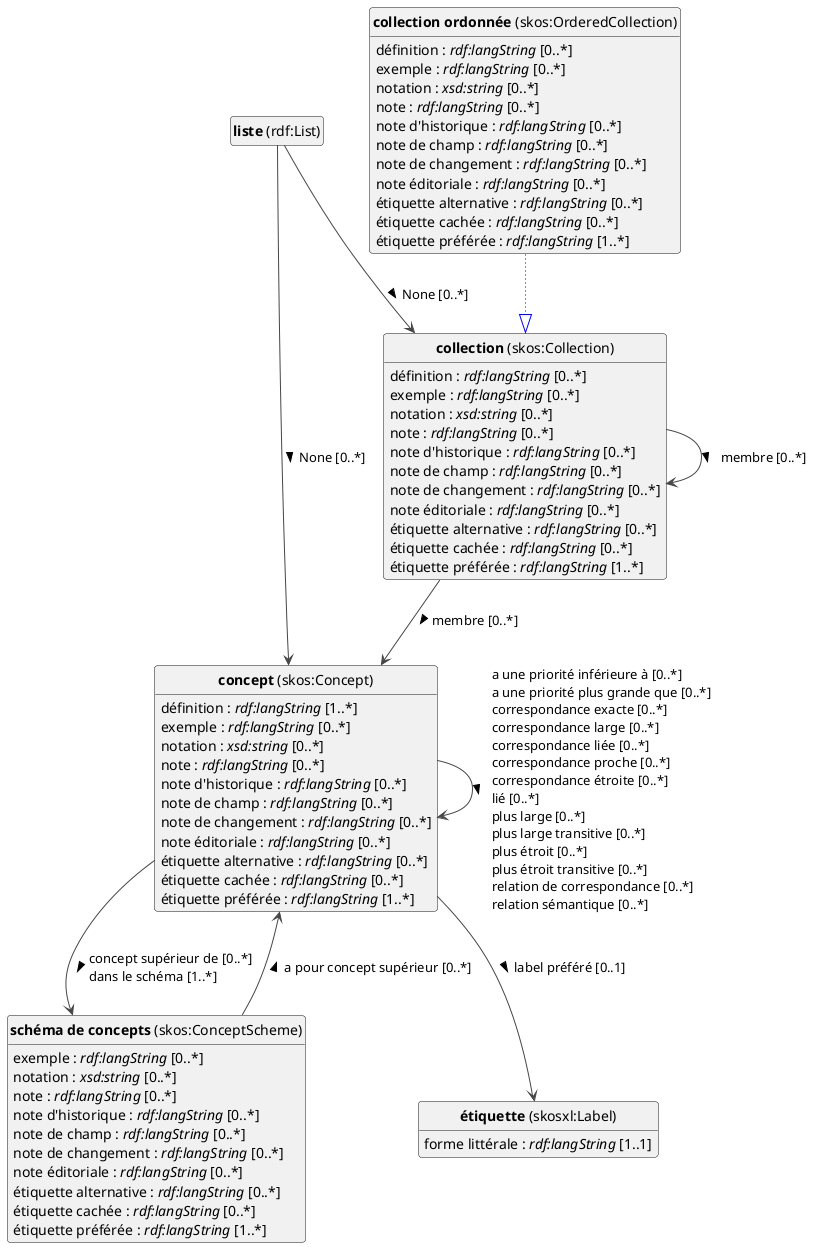 @startuml
!theme vibrant
skinparam classFontSize 14
!define LIGHTORANGE
skinparam componentStyle uml2
skinparam wrapMessageWidth 1000
skinparam wrapWidth 1000
' skinparam ArrowColor #Maroon
' Remove shadows
skinparam shadowing false
'skinparam linetype polyline
skinparam ArrowMessageAlignment left
top to bottom direction


class "<b>collection</b> (skos:Collection)" as skos_Collection [[#skos%3ACollection]]
class "<b>collection ordonnée</b> (skos:OrderedCollection)" as skos_OrderedCollection [[#skos%3AOrderedCollection]]
class "<b>collection</b> (skos:Collection)" as skos_Collection [[#skos%3ACollection]]
class "<b>concept</b> (skos:Concept)" as skos_Concept [[#skos%3AConcept]]
class "<b>liste</b> (rdf:List)" as rdf_List [[#rdf%3AList]]
class "<b>schéma de concepts</b> (skos:ConceptScheme)" as skos_ConceptScheme [[#skos%3AConceptScheme]]
class "<b>étiquette</b> (skosxl:Label)" as skosxl_Label [[#skosxl%3ALabel]]


skos_Collection : définition : <i>rdf:langString</i> [0..*]
skos_Collection : exemple : <i>rdf:langString</i> [0..*]
skos_Collection : notation : <i>xsd:string</i> [0..*]
skos_Collection : note : <i>rdf:langString</i> [0..*]
skos_Collection : note d'historique : <i>rdf:langString</i> [0..*]
skos_Collection : note de champ : <i>rdf:langString</i> [0..*]
skos_Collection : note de changement : <i>rdf:langString</i> [0..*]
skos_Collection : note éditoriale : <i>rdf:langString</i> [0..*]
skos_Collection : étiquette alternative : <i>rdf:langString</i> [0..*]
skos_Collection : étiquette cachée : <i>rdf:langString</i> [0..*]
skos_Collection : étiquette préférée : <i>rdf:langString</i> [1..*]

skos_Collection --> skos_Collection :membre [0..*]  > 
skos_Collection --> skos_Concept :membre [0..*]  > 


skos_OrderedCollection --|> skos_Collection #blue;line.dotted;text:blue

skos_OrderedCollection : définition : <i>rdf:langString</i> [0..*]
skos_OrderedCollection : exemple : <i>rdf:langString</i> [0..*]
skos_OrderedCollection : notation : <i>xsd:string</i> [0..*]
skos_OrderedCollection : note : <i>rdf:langString</i> [0..*]
skos_OrderedCollection : note d'historique : <i>rdf:langString</i> [0..*]
skos_OrderedCollection : note de champ : <i>rdf:langString</i> [0..*]
skos_OrderedCollection : note de changement : <i>rdf:langString</i> [0..*]
skos_OrderedCollection : note éditoriale : <i>rdf:langString</i> [0..*]
skos_OrderedCollection : étiquette alternative : <i>rdf:langString</i> [0..*]
skos_OrderedCollection : étiquette cachée : <i>rdf:langString</i> [0..*]
skos_OrderedCollection : étiquette préférée : <i>rdf:langString</i> [1..*]




skos_Concept : définition : <i>rdf:langString</i> [1..*]
skos_Concept : exemple : <i>rdf:langString</i> [0..*]
skos_Concept : notation : <i>xsd:string</i> [0..*]
skos_Concept : note : <i>rdf:langString</i> [0..*]
skos_Concept : note d'historique : <i>rdf:langString</i> [0..*]
skos_Concept : note de champ : <i>rdf:langString</i> [0..*]
skos_Concept : note de changement : <i>rdf:langString</i> [0..*]
skos_Concept : note éditoriale : <i>rdf:langString</i> [0..*]
skos_Concept : étiquette alternative : <i>rdf:langString</i> [0..*]
skos_Concept : étiquette cachée : <i>rdf:langString</i> [0..*]
skos_Concept : étiquette préférée : <i>rdf:langString</i> [1..*]

skos_Concept --> skos_Concept :a une priorité inférieure à [0..*]  \la une priorité plus grande que [0..*]  \lcorrespondance exacte [0..*]  \lcorrespondance large [0..*]  \lcorrespondance liée [0..*]  \lcorrespondance proche [0..*]  \lcorrespondance étroite [0..*]  \llié [0..*]  \lplus large [0..*]  \lplus large transitive [0..*]  \lplus étroit [0..*]  \lplus étroit transitive [0..*]  \lrelation de correspondance [0..*]  \lrelation sémantique [0..*]  > 
skos_Concept --> skos_ConceptScheme :concept supérieur de [0..*]  \ldans le schéma [1..*]  > 
skos_Concept --> skosxl_Label :label préféré [0..1]  > 



rdf_List --> skos_Collection :None [0..*]  > 
rdf_List --> skos_Concept :None [0..*]  > 


skos_ConceptScheme : exemple : <i>rdf:langString</i> [0..*]
skos_ConceptScheme : notation : <i>xsd:string</i> [0..*]
skos_ConceptScheme : note : <i>rdf:langString</i> [0..*]
skos_ConceptScheme : note d'historique : <i>rdf:langString</i> [0..*]
skos_ConceptScheme : note de champ : <i>rdf:langString</i> [0..*]
skos_ConceptScheme : note de changement : <i>rdf:langString</i> [0..*]
skos_ConceptScheme : note éditoriale : <i>rdf:langString</i> [0..*]
skos_ConceptScheme : étiquette alternative : <i>rdf:langString</i> [0..*]
skos_ConceptScheme : étiquette cachée : <i>rdf:langString</i> [0..*]
skos_ConceptScheme : étiquette préférée : <i>rdf:langString</i> [1..*]

skos_ConceptScheme --> skos_Concept :a pour concept supérieur [0..*]  > 



skosxl_Label : forme littérale : <i>rdf:langString</i> [1..1]



hide circle
hide methods
hide empty members
@enduml


